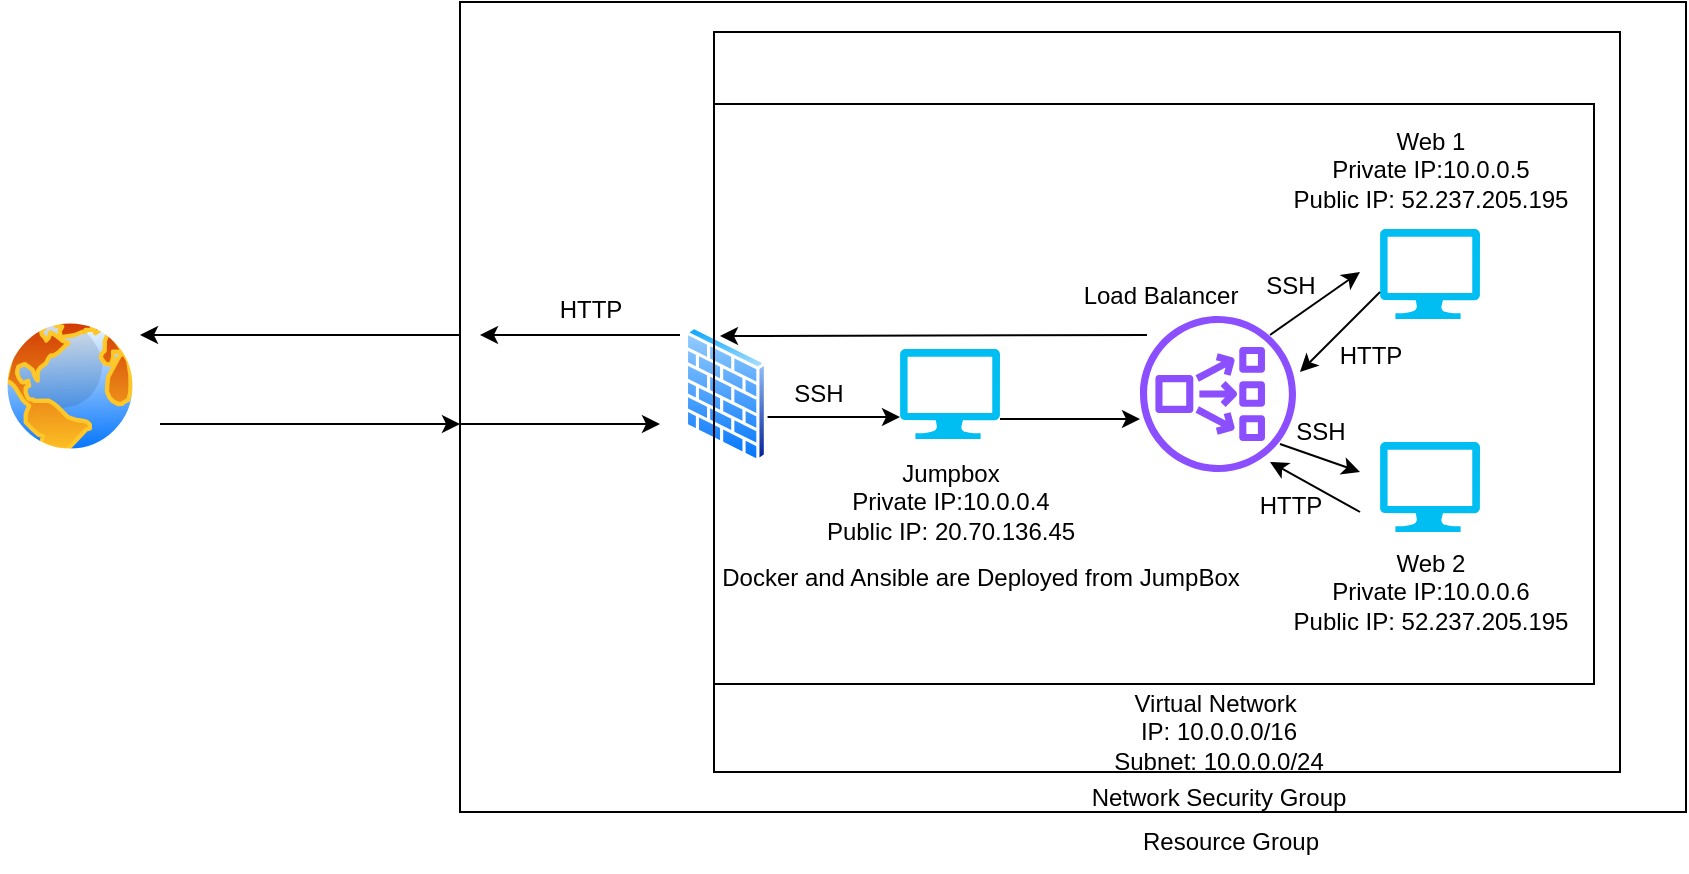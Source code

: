 <mxfile version="24.2.1" type="github">
  <diagram name="Page-1" id="DaeDmcBLZQ6chdSBhRTc">
    <mxGraphModel dx="927" dy="465" grid="1" gridSize="10" guides="1" tooltips="1" connect="1" arrows="1" fold="1" page="1" pageScale="1" pageWidth="827" pageHeight="1169" math="0" shadow="0">
      <root>
        <mxCell id="0" />
        <mxCell id="1" parent="0" />
        <mxCell id="ben5U8rEEhO7ePI2dHpk-1" value="" style="verticalLabelPosition=bottom;html=1;verticalAlign=top;align=center;strokeColor=none;fillColor=#00BEF2;shape=mxgraph.azure.computer;pointerEvents=1;" vertex="1" parent="1">
          <mxGeometry x="480" y="208.5" width="50" height="45" as="geometry" />
        </mxCell>
        <mxCell id="ben5U8rEEhO7ePI2dHpk-2" value="" style="verticalLabelPosition=bottom;html=1;verticalAlign=top;align=center;strokeColor=none;fillColor=#00BEF2;shape=mxgraph.azure.computer;pointerEvents=1;" vertex="1" parent="1">
          <mxGeometry x="720" y="148.5" width="50" height="45" as="geometry" />
        </mxCell>
        <mxCell id="ben5U8rEEhO7ePI2dHpk-3" value="" style="verticalLabelPosition=bottom;html=1;verticalAlign=top;align=center;strokeColor=none;fillColor=#00BEF2;shape=mxgraph.azure.computer;pointerEvents=1;" vertex="1" parent="1">
          <mxGeometry x="720" y="255" width="50" height="45" as="geometry" />
        </mxCell>
        <mxCell id="ben5U8rEEhO7ePI2dHpk-4" value="" style="sketch=0;outlineConnect=0;fontColor=#232F3E;gradientColor=none;fillColor=#8C4FFF;strokeColor=none;dashed=0;verticalLabelPosition=bottom;verticalAlign=top;align=center;html=1;fontSize=12;fontStyle=0;aspect=fixed;pointerEvents=1;shape=mxgraph.aws4.network_load_balancer;" vertex="1" parent="1">
          <mxGeometry x="600" y="192" width="78" height="78" as="geometry" />
        </mxCell>
        <mxCell id="ben5U8rEEhO7ePI2dHpk-5" value="" style="image;aspect=fixed;perimeter=ellipsePerimeter;html=1;align=center;shadow=0;dashed=0;spacingTop=3;image=img/lib/active_directory/internet_globe.svg;" vertex="1" parent="1">
          <mxGeometry x="30" y="192" width="70" height="70" as="geometry" />
        </mxCell>
        <mxCell id="ben5U8rEEhO7ePI2dHpk-6" value="" style="image;aspect=fixed;perimeter=ellipsePerimeter;html=1;align=center;shadow=0;dashed=0;spacingTop=3;image=img/lib/active_directory/firewall.svg;" vertex="1" parent="1">
          <mxGeometry x="372" y="196.75" width="41.79" height="68.5" as="geometry" />
        </mxCell>
        <mxCell id="ben5U8rEEhO7ePI2dHpk-8" value="" style="rounded=0;whiteSpace=wrap;html=1;fillColor=none;" vertex="1" parent="1">
          <mxGeometry x="260" y="35" width="613" height="405" as="geometry" />
        </mxCell>
        <mxCell id="ben5U8rEEhO7ePI2dHpk-11" value="Resource Group" style="text;html=1;align=center;verticalAlign=middle;resizable=0;points=[];autosize=1;strokeColor=none;fillColor=none;" vertex="1" parent="1">
          <mxGeometry x="590" y="440" width="110" height="30" as="geometry" />
        </mxCell>
        <mxCell id="ben5U8rEEhO7ePI2dHpk-13" value="Network Security Group&lt;div&gt;&lt;br&gt;&lt;/div&gt;" style="text;html=1;align=center;verticalAlign=middle;resizable=0;points=[];autosize=1;strokeColor=none;fillColor=none;" vertex="1" parent="1">
          <mxGeometry x="564" y="420" width="150" height="40" as="geometry" />
        </mxCell>
        <mxCell id="ben5U8rEEhO7ePI2dHpk-14" value="" style="endArrow=classic;html=1;rounded=0;entryX=-0.003;entryY=0.52;entryDx=0;entryDy=0;entryPerimeter=0;" edge="1" parent="1">
          <mxGeometry width="50" height="50" relative="1" as="geometry">
            <mxPoint x="110" y="246" as="sourcePoint" />
            <mxPoint x="260.001" y="246.0" as="targetPoint" />
          </mxGeometry>
        </mxCell>
        <mxCell id="ben5U8rEEhO7ePI2dHpk-12" value="" style="rounded=0;whiteSpace=wrap;html=1;fillColor=none;" vertex="1" parent="1">
          <mxGeometry x="387" y="50" width="453" height="370" as="geometry" />
        </mxCell>
        <mxCell id="ben5U8rEEhO7ePI2dHpk-25" value="" style="endArrow=classic;html=1;rounded=0;" edge="1" parent="1">
          <mxGeometry relative="1" as="geometry">
            <mxPoint x="260" y="246" as="sourcePoint" />
            <mxPoint x="360" y="246" as="targetPoint" />
          </mxGeometry>
        </mxCell>
        <mxCell id="ben5U8rEEhO7ePI2dHpk-27" value="" style="endArrow=classic;html=1;rounded=0;" edge="1" parent="1">
          <mxGeometry relative="1" as="geometry">
            <mxPoint x="413.79" y="242.5" as="sourcePoint" />
            <mxPoint x="480" y="242.5" as="targetPoint" />
          </mxGeometry>
        </mxCell>
        <mxCell id="ben5U8rEEhO7ePI2dHpk-29" value="Virtual Network&amp;nbsp;&lt;div&gt;IP: 10.0.0.0/16&lt;/div&gt;&lt;div&gt;Subnet: 10.0.0.0/24&lt;/div&gt;" style="text;html=1;align=center;verticalAlign=middle;resizable=0;points=[];autosize=1;strokeColor=none;fillColor=none;" vertex="1" parent="1">
          <mxGeometry x="574" y="370" width="130" height="60" as="geometry" />
        </mxCell>
        <mxCell id="ben5U8rEEhO7ePI2dHpk-31" value="Jumpbox&lt;div&gt;Private IP:10.0.0.4&lt;/div&gt;&lt;div&gt;Public IP: 20.70.136.45&lt;/div&gt;" style="text;html=1;align=center;verticalAlign=middle;resizable=0;points=[];autosize=1;strokeColor=none;fillColor=none;" vertex="1" parent="1">
          <mxGeometry x="430" y="255" width="150" height="60" as="geometry" />
        </mxCell>
        <mxCell id="ben5U8rEEhO7ePI2dHpk-32" value="&lt;div&gt;Web 1&lt;/div&gt;&lt;div&gt;Private IP:10.0.0.5&lt;/div&gt;&lt;div&gt;Public IP: 52.237.205.195&lt;/div&gt;" style="text;html=1;align=center;verticalAlign=middle;resizable=0;points=[];autosize=1;strokeColor=none;fillColor=none;" vertex="1" parent="1">
          <mxGeometry x="665" y="88.5" width="160" height="60" as="geometry" />
        </mxCell>
        <mxCell id="ben5U8rEEhO7ePI2dHpk-33" value="&lt;div&gt;Web 2&lt;/div&gt;&lt;div&gt;Private IP:10.0.0.6&lt;/div&gt;&lt;div&gt;Public IP:&amp;nbsp;52.237.205.195&lt;/div&gt;" style="text;html=1;align=center;verticalAlign=middle;resizable=0;points=[];autosize=1;strokeColor=none;fillColor=none;" vertex="1" parent="1">
          <mxGeometry x="665" y="300" width="160" height="60" as="geometry" />
        </mxCell>
        <mxCell id="ben5U8rEEhO7ePI2dHpk-34" value="SSH" style="text;html=1;align=center;verticalAlign=middle;resizable=0;points=[];autosize=1;strokeColor=none;fillColor=none;" vertex="1" parent="1">
          <mxGeometry x="414" y="216" width="50" height="30" as="geometry" />
        </mxCell>
        <mxCell id="ben5U8rEEhO7ePI2dHpk-37" value="" style="endArrow=classic;html=1;rounded=0;" edge="1" parent="1">
          <mxGeometry relative="1" as="geometry">
            <mxPoint x="530" y="243.5" as="sourcePoint" />
            <mxPoint x="600" y="243.5" as="targetPoint" />
          </mxGeometry>
        </mxCell>
        <mxCell id="ben5U8rEEhO7ePI2dHpk-30" value="" style="rounded=0;whiteSpace=wrap;html=1;fillColor=none;" vertex="1" parent="1">
          <mxGeometry x="387" y="86" width="440" height="290" as="geometry" />
        </mxCell>
        <mxCell id="ben5U8rEEhO7ePI2dHpk-43" value="" style="endArrow=classic;html=1;rounded=0;" edge="1" parent="1">
          <mxGeometry width="50" height="50" relative="1" as="geometry">
            <mxPoint x="665" y="201.5" as="sourcePoint" />
            <mxPoint x="710" y="170" as="targetPoint" />
          </mxGeometry>
        </mxCell>
        <mxCell id="ben5U8rEEhO7ePI2dHpk-44" value="" style="endArrow=classic;html=1;rounded=0;" edge="1" parent="1">
          <mxGeometry width="50" height="50" relative="1" as="geometry">
            <mxPoint x="670" y="256" as="sourcePoint" />
            <mxPoint x="710" y="270" as="targetPoint" />
          </mxGeometry>
        </mxCell>
        <mxCell id="ben5U8rEEhO7ePI2dHpk-45" value="SSH" style="text;html=1;align=center;verticalAlign=middle;resizable=0;points=[];autosize=1;strokeColor=none;fillColor=none;" vertex="1" parent="1">
          <mxGeometry x="650" y="162" width="50" height="30" as="geometry" />
        </mxCell>
        <mxCell id="ben5U8rEEhO7ePI2dHpk-46" value="SSH" style="text;html=1;align=center;verticalAlign=middle;resizable=0;points=[];autosize=1;strokeColor=none;fillColor=none;" vertex="1" parent="1">
          <mxGeometry x="665" y="235.25" width="50" height="30" as="geometry" />
        </mxCell>
        <mxCell id="ben5U8rEEhO7ePI2dHpk-49" value="" style="endArrow=classic;html=1;rounded=0;" edge="1" parent="1">
          <mxGeometry width="50" height="50" relative="1" as="geometry">
            <mxPoint x="720" y="180" as="sourcePoint" />
            <mxPoint x="680" y="220" as="targetPoint" />
          </mxGeometry>
        </mxCell>
        <mxCell id="ben5U8rEEhO7ePI2dHpk-50" value="" style="endArrow=classic;html=1;rounded=0;" edge="1" parent="1">
          <mxGeometry width="50" height="50" relative="1" as="geometry">
            <mxPoint x="710" y="290" as="sourcePoint" />
            <mxPoint x="665" y="265" as="targetPoint" />
          </mxGeometry>
        </mxCell>
        <mxCell id="ben5U8rEEhO7ePI2dHpk-51" value="HTTP" style="text;html=1;align=center;verticalAlign=middle;resizable=0;points=[];autosize=1;strokeColor=none;fillColor=none;" vertex="1" parent="1">
          <mxGeometry x="690" y="196.75" width="50" height="30" as="geometry" />
        </mxCell>
        <mxCell id="ben5U8rEEhO7ePI2dHpk-52" value="HTTP" style="text;html=1;align=center;verticalAlign=middle;resizable=0;points=[];autosize=1;strokeColor=none;fillColor=none;" vertex="1" parent="1">
          <mxGeometry x="650" y="271.5" width="50" height="30" as="geometry" />
        </mxCell>
        <mxCell id="ben5U8rEEhO7ePI2dHpk-54" value="" style="endArrow=classic;html=1;rounded=0;" edge="1" parent="1">
          <mxGeometry relative="1" as="geometry">
            <mxPoint x="603.5" y="201.5" as="sourcePoint" />
            <mxPoint x="390" y="202" as="targetPoint" />
          </mxGeometry>
        </mxCell>
        <mxCell id="ben5U8rEEhO7ePI2dHpk-56" value="" style="endArrow=classic;html=1;rounded=0;" edge="1" parent="1">
          <mxGeometry relative="1" as="geometry">
            <mxPoint x="370" y="201.5" as="sourcePoint" />
            <mxPoint x="270" y="201.5" as="targetPoint" />
          </mxGeometry>
        </mxCell>
        <mxCell id="ben5U8rEEhO7ePI2dHpk-58" value="" style="endArrow=classic;html=1;rounded=0;" edge="1" parent="1">
          <mxGeometry relative="1" as="geometry">
            <mxPoint x="260" y="201.5" as="sourcePoint" />
            <mxPoint x="100" y="201.5" as="targetPoint" />
          </mxGeometry>
        </mxCell>
        <mxCell id="ben5U8rEEhO7ePI2dHpk-61" value="HTTP&lt;div&gt;&lt;br&gt;&lt;/div&gt;" style="text;html=1;align=center;verticalAlign=middle;resizable=0;points=[];autosize=1;strokeColor=none;fillColor=none;" vertex="1" parent="1">
          <mxGeometry x="300" y="176" width="50" height="40" as="geometry" />
        </mxCell>
        <mxCell id="ben5U8rEEhO7ePI2dHpk-63" value="Docker and Ansible are Deployed from JumpBox&lt;div&gt;&lt;br&gt;&lt;/div&gt;" style="text;html=1;align=center;verticalAlign=middle;resizable=0;points=[];autosize=1;strokeColor=none;fillColor=none;" vertex="1" parent="1">
          <mxGeometry x="380" y="310" width="280" height="40" as="geometry" />
        </mxCell>
        <mxCell id="ben5U8rEEhO7ePI2dHpk-64" value="Load Balancer" style="text;html=1;align=center;verticalAlign=middle;resizable=0;points=[];autosize=1;strokeColor=none;fillColor=none;" vertex="1" parent="1">
          <mxGeometry x="560" y="166.75" width="100" height="30" as="geometry" />
        </mxCell>
      </root>
    </mxGraphModel>
  </diagram>
</mxfile>
